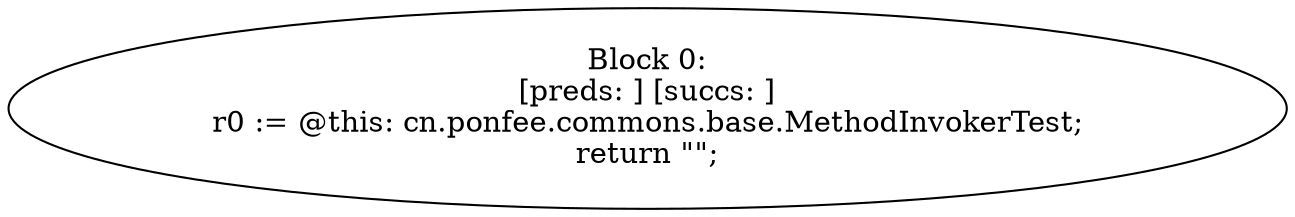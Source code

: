 digraph "unitGraph" {
    "Block 0:
[preds: ] [succs: ]
r0 := @this: cn.ponfee.commons.base.MethodInvokerTest;
return \"\";
"
}
